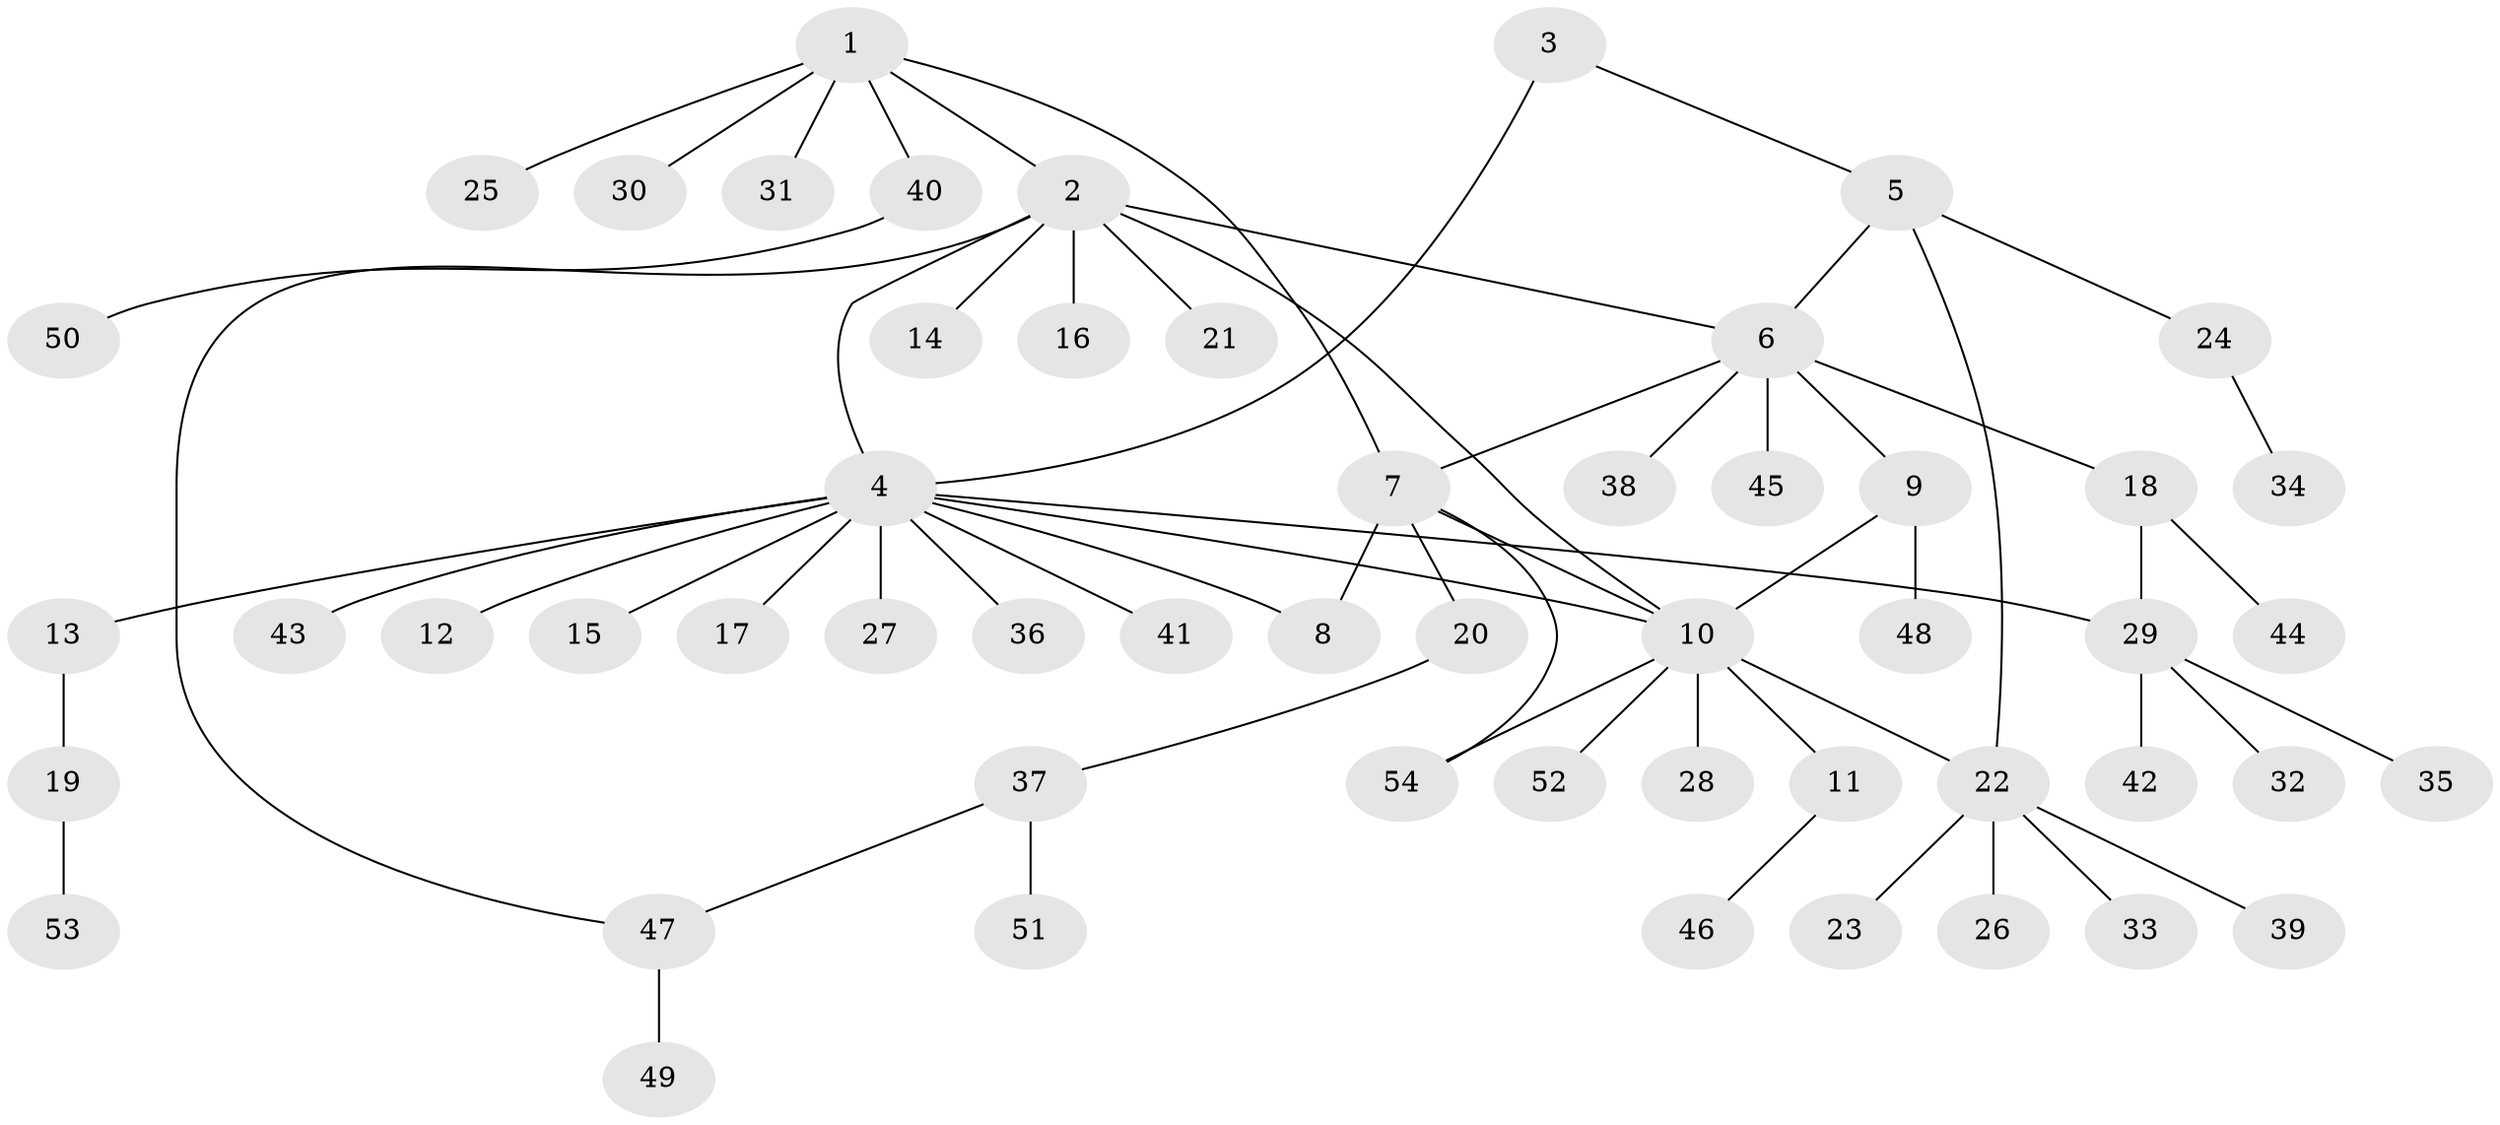 // coarse degree distribution, {6: 0.07407407407407407, 1: 0.5185185185185185, 4: 0.1111111111111111, 11: 0.037037037037037035, 3: 0.037037037037037035, 2: 0.14814814814814814, 5: 0.07407407407407407}
// Generated by graph-tools (version 1.1) at 2025/37/03/04/25 23:37:47]
// undirected, 54 vertices, 63 edges
graph export_dot {
  node [color=gray90,style=filled];
  1;
  2;
  3;
  4;
  5;
  6;
  7;
  8;
  9;
  10;
  11;
  12;
  13;
  14;
  15;
  16;
  17;
  18;
  19;
  20;
  21;
  22;
  23;
  24;
  25;
  26;
  27;
  28;
  29;
  30;
  31;
  32;
  33;
  34;
  35;
  36;
  37;
  38;
  39;
  40;
  41;
  42;
  43;
  44;
  45;
  46;
  47;
  48;
  49;
  50;
  51;
  52;
  53;
  54;
  1 -- 2;
  1 -- 7;
  1 -- 25;
  1 -- 30;
  1 -- 31;
  1 -- 40;
  2 -- 4;
  2 -- 6;
  2 -- 10;
  2 -- 14;
  2 -- 16;
  2 -- 21;
  2 -- 47;
  3 -- 4;
  3 -- 5;
  4 -- 8;
  4 -- 10;
  4 -- 12;
  4 -- 13;
  4 -- 15;
  4 -- 17;
  4 -- 27;
  4 -- 29;
  4 -- 36;
  4 -- 41;
  4 -- 43;
  5 -- 6;
  5 -- 22;
  5 -- 24;
  6 -- 7;
  6 -- 9;
  6 -- 18;
  6 -- 38;
  6 -- 45;
  7 -- 8;
  7 -- 10;
  7 -- 20;
  7 -- 54;
  9 -- 10;
  9 -- 48;
  10 -- 11;
  10 -- 22;
  10 -- 28;
  10 -- 52;
  10 -- 54;
  11 -- 46;
  13 -- 19;
  18 -- 29;
  18 -- 44;
  19 -- 53;
  20 -- 37;
  22 -- 23;
  22 -- 26;
  22 -- 33;
  22 -- 39;
  24 -- 34;
  29 -- 32;
  29 -- 35;
  29 -- 42;
  37 -- 47;
  37 -- 51;
  40 -- 50;
  47 -- 49;
}

